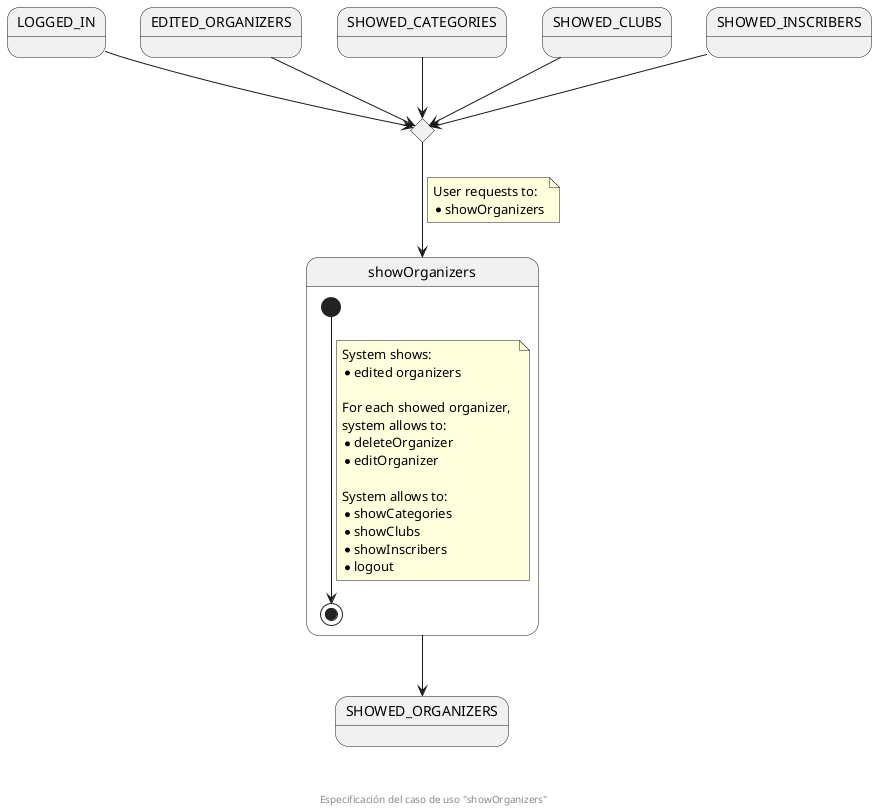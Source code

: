 @startuml
state LOGGED_IN
state EDITED_ORGANIZERS
state SHOWED_CATEGORIES
state SHOWED_CLUBS
state SHOWED_INSCRIBERS

state enterShowOrganizersCHC <<choice>>

state showOrganizers {
  [*] --> [*]
  note on link
    System shows:
    * edited organizers

    For each showed organizer, 
    system allows to:
    * deleteOrganizer
    * editOrganizer

    System allows to:
    * showCategories
    * showClubs
    * showInscribers
    * logout
  end note
}
state SHOWED_ORGANIZERS

LOGGED_IN --> enterShowOrganizersCHC
EDITED_ORGANIZERS --> enterShowOrganizersCHC
SHOWED_CATEGORIES --> enterShowOrganizersCHC
SHOWED_CLUBS --> enterShowOrganizersCHC
SHOWED_INSCRIBERS --> enterShowOrganizersCHC

enterShowOrganizersCHC --> showOrganizers
note on link
  User requests to:
  * showOrganizers
end note
showOrganizers --> SHOWED_ORGANIZERS

footer \n\n\n Especificación del caso de uso "showOrganizers"
@enduml

